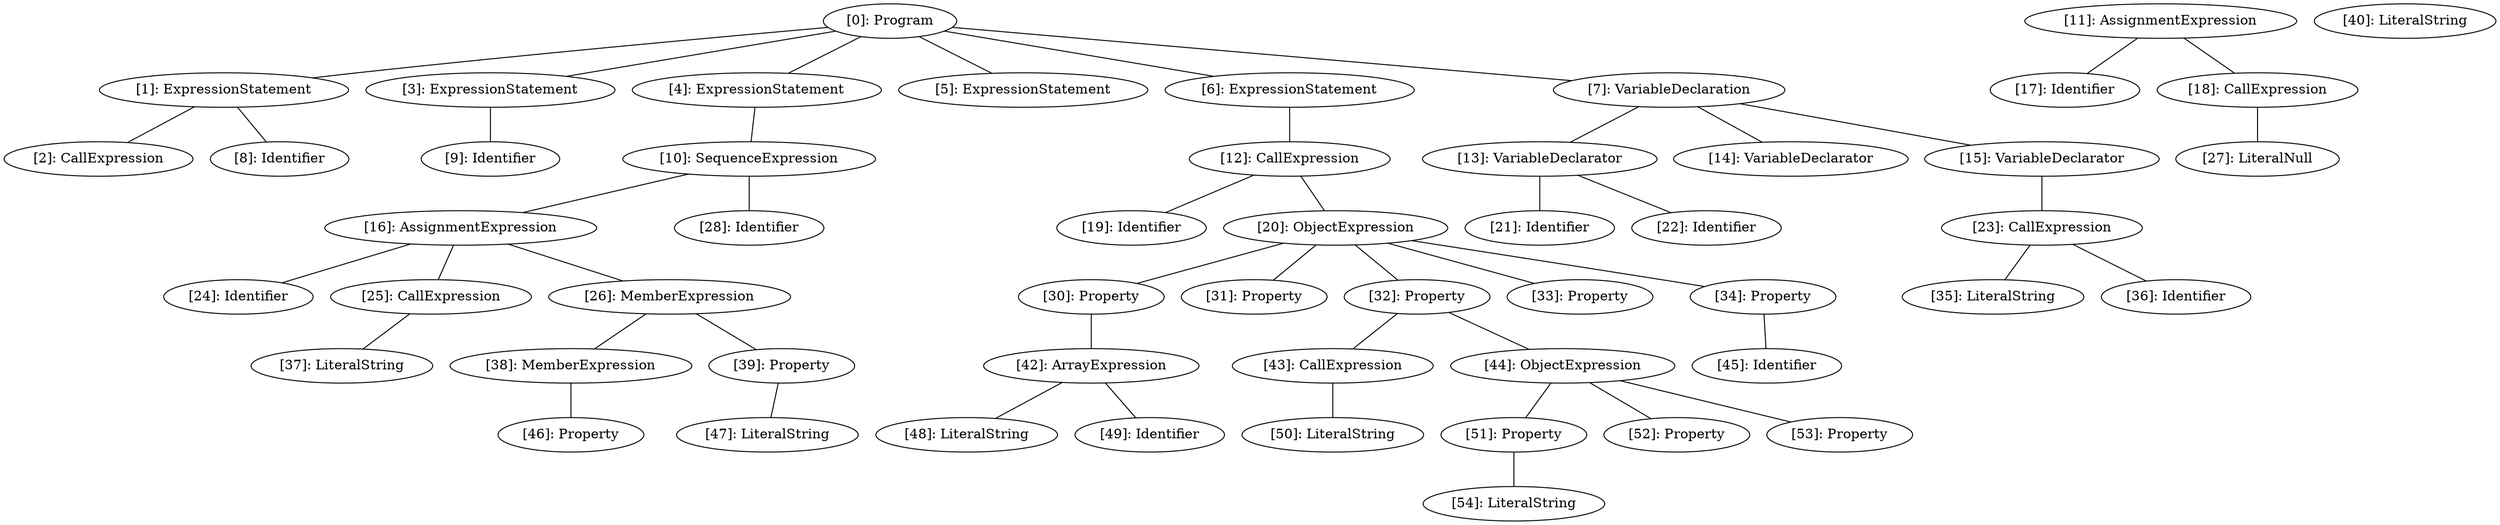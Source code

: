 // Result
graph {
	0 [label="[0]: Program"]
	1 [label="[1]: ExpressionStatement"]
	2 [label="[2]: CallExpression"]
	3 [label="[3]: ExpressionStatement"]
	4 [label="[4]: ExpressionStatement"]
	5 [label="[5]: ExpressionStatement"]
	6 [label="[6]: ExpressionStatement"]
	7 [label="[7]: VariableDeclaration"]
	8 [label="[8]: Identifier"]
	9 [label="[9]: Identifier"]
	10 [label="[10]: SequenceExpression"]
	11 [label="[11]: AssignmentExpression"]
	12 [label="[12]: CallExpression"]
	13 [label="[13]: VariableDeclarator"]
	14 [label="[14]: VariableDeclarator"]
	15 [label="[15]: VariableDeclarator"]
	16 [label="[16]: AssignmentExpression"]
	17 [label="[17]: Identifier"]
	18 [label="[18]: CallExpression"]
	19 [label="[19]: Identifier"]
	20 [label="[20]: ObjectExpression"]
	21 [label="[21]: Identifier"]
	22 [label="[22]: Identifier"]
	23 [label="[23]: CallExpression"]
	24 [label="[24]: Identifier"]
	25 [label="[25]: CallExpression"]
	26 [label="[26]: MemberExpression"]
	27 [label="[27]: LiteralNull"]
	28 [label="[28]: Identifier"]
	30 [label="[30]: Property"]
	31 [label="[31]: Property"]
	32 [label="[32]: Property"]
	33 [label="[33]: Property"]
	34 [label="[34]: Property"]
	35 [label="[35]: LiteralString"]
	36 [label="[36]: Identifier"]
	37 [label="[37]: LiteralString"]
	38 [label="[38]: MemberExpression"]
	39 [label="[39]: Property"]
	40 [label="[40]: LiteralString"]
	42 [label="[42]: ArrayExpression"]
	43 [label="[43]: CallExpression"]
	44 [label="[44]: ObjectExpression"]
	45 [label="[45]: Identifier"]
	46 [label="[46]: Property"]
	47 [label="[47]: LiteralString"]
	48 [label="[48]: LiteralString"]
	49 [label="[49]: Identifier"]
	50 [label="[50]: LiteralString"]
	51 [label="[51]: Property"]
	52 [label="[52]: Property"]
	53 [label="[53]: Property"]
	54 [label="[54]: LiteralString"]
	0 -- 1
	0 -- 3
	0 -- 4
	0 -- 5
	0 -- 6
	0 -- 7
	1 -- 2
	1 -- 8
	3 -- 9
	4 -- 10
	6 -- 12
	7 -- 13
	7 -- 14
	7 -- 15
	10 -- 16
	10 -- 28
	11 -- 17
	11 -- 18
	12 -- 19
	12 -- 20
	13 -- 21
	13 -- 22
	15 -- 23
	16 -- 24
	16 -- 25
	16 -- 26
	18 -- 27
	20 -- 30
	20 -- 31
	20 -- 32
	20 -- 33
	20 -- 34
	23 -- 35
	23 -- 36
	25 -- 37
	26 -- 38
	26 -- 39
	30 -- 42
	32 -- 43
	32 -- 44
	34 -- 45
	38 -- 46
	39 -- 47
	42 -- 48
	42 -- 49
	43 -- 50
	44 -- 51
	44 -- 52
	44 -- 53
	51 -- 54
}
